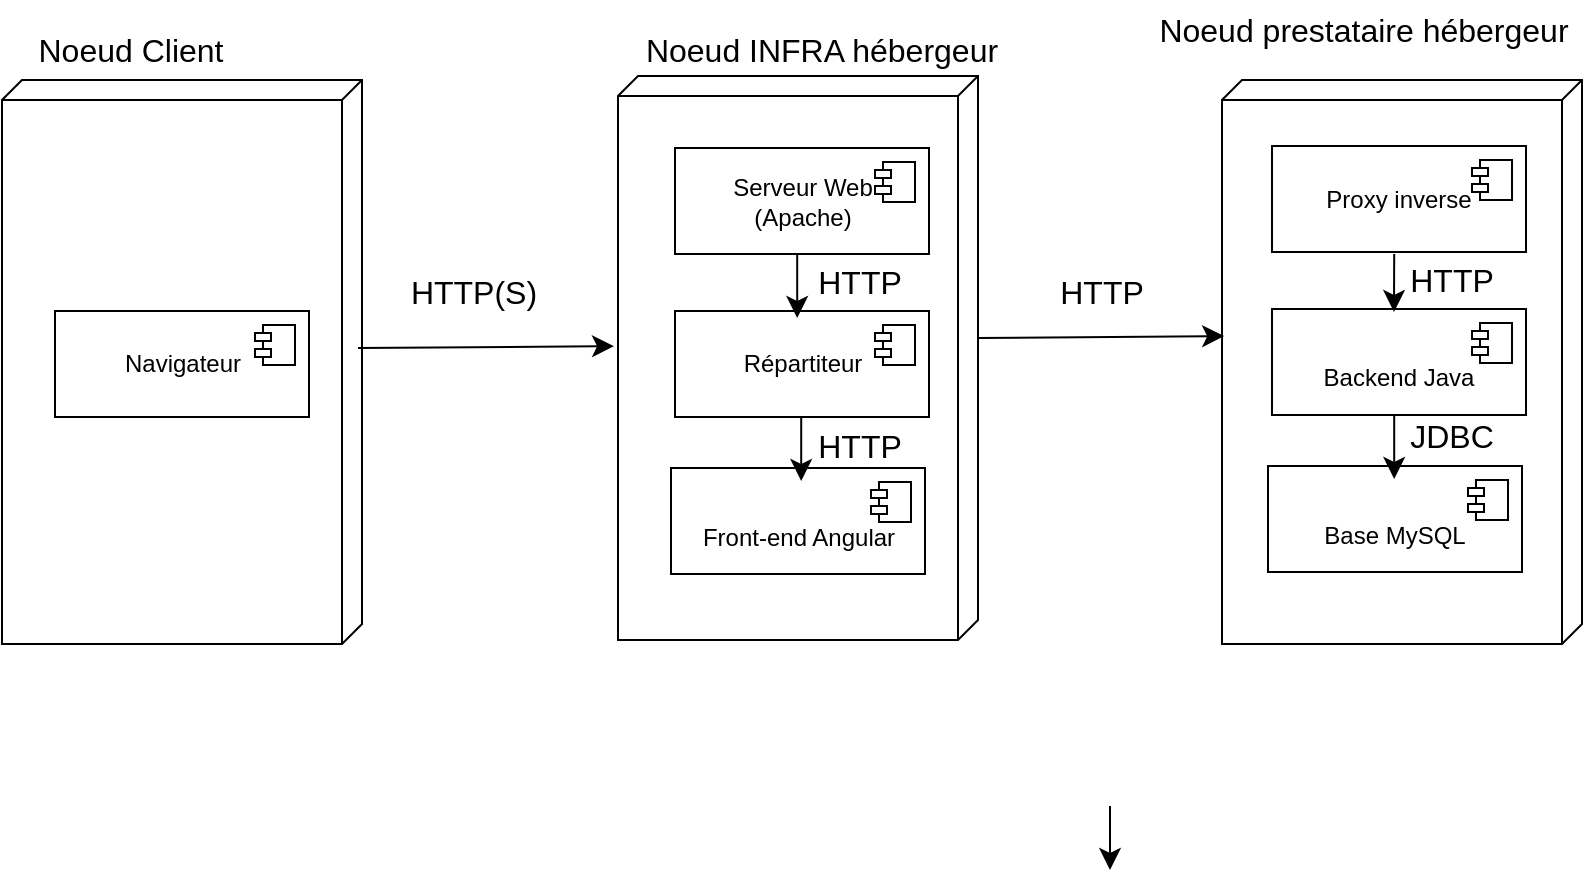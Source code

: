 <mxfile version="24.2.0" type="github">
  <diagram name="Page-1" id="N4mEMtXLYdBfV7IbO4S7">
    <mxGraphModel dx="2101" dy="372" grid="0" gridSize="10" guides="1" tooltips="1" connect="1" arrows="1" fold="1" page="0" pageScale="1" pageWidth="827" pageHeight="1169" math="0" shadow="0">
      <root>
        <mxCell id="0" />
        <mxCell id="1" parent="0" />
        <mxCell id="u5yYqlRjoaRle61JDtWY-1" value="" style="verticalAlign=top;align=left;spacingTop=8;spacingLeft=2;spacingRight=12;shape=cube;size=10;direction=south;fontStyle=4;html=1;whiteSpace=wrap;" vertex="1" parent="1">
          <mxGeometry x="-503" y="423" width="180" height="282" as="geometry" />
        </mxCell>
        <mxCell id="u5yYqlRjoaRle61JDtWY-2" value="&lt;div&gt;Serveur Web&lt;/div&gt;&lt;div&gt;(Apache)&lt;br&gt;&lt;/div&gt;" style="html=1;dropTarget=0;whiteSpace=wrap;" vertex="1" parent="1">
          <mxGeometry x="-474.5" y="459" width="127" height="53" as="geometry" />
        </mxCell>
        <mxCell id="u5yYqlRjoaRle61JDtWY-3" value="" style="shape=module;jettyWidth=8;jettyHeight=4;" vertex="1" parent="u5yYqlRjoaRle61JDtWY-2">
          <mxGeometry x="1" width="20" height="20" relative="1" as="geometry">
            <mxPoint x="-27" y="7" as="offset" />
          </mxGeometry>
        </mxCell>
        <mxCell id="u5yYqlRjoaRle61JDtWY-4" style="edgeStyle=none;curved=1;rounded=0;orthogonalLoop=1;jettySize=auto;html=1;exitX=0.5;exitY=1;exitDx=0;exitDy=0;fontSize=12;startSize=8;endSize=8;" edge="1" parent="1" source="u5yYqlRjoaRle61JDtWY-2" target="u5yYqlRjoaRle61JDtWY-2">
          <mxGeometry relative="1" as="geometry" />
        </mxCell>
        <mxCell id="u5yYqlRjoaRle61JDtWY-7" value="Répartiteur" style="html=1;dropTarget=0;whiteSpace=wrap;" vertex="1" parent="1">
          <mxGeometry x="-474.5" y="540.5" width="127" height="53" as="geometry" />
        </mxCell>
        <mxCell id="u5yYqlRjoaRle61JDtWY-8" value="" style="shape=module;jettyWidth=8;jettyHeight=4;" vertex="1" parent="u5yYqlRjoaRle61JDtWY-7">
          <mxGeometry x="1" width="20" height="20" relative="1" as="geometry">
            <mxPoint x="-27" y="7" as="offset" />
          </mxGeometry>
        </mxCell>
        <mxCell id="u5yYqlRjoaRle61JDtWY-9" value="&lt;div&gt;&lt;br&gt;&lt;/div&gt;&lt;div&gt;Front-end Angular&lt;/div&gt;" style="html=1;dropTarget=0;whiteSpace=wrap;" vertex="1" parent="1">
          <mxGeometry x="-476.5" y="619" width="127" height="53" as="geometry" />
        </mxCell>
        <mxCell id="u5yYqlRjoaRle61JDtWY-10" value="" style="shape=module;jettyWidth=8;jettyHeight=4;" vertex="1" parent="u5yYqlRjoaRle61JDtWY-9">
          <mxGeometry x="1" width="20" height="20" relative="1" as="geometry">
            <mxPoint x="-27" y="7" as="offset" />
          </mxGeometry>
        </mxCell>
        <mxCell id="u5yYqlRjoaRle61JDtWY-11" value="" style="verticalAlign=top;align=left;spacingTop=8;spacingLeft=2;spacingRight=12;shape=cube;size=10;direction=south;fontStyle=4;html=1;whiteSpace=wrap;" vertex="1" parent="1">
          <mxGeometry x="-201" y="425" width="180" height="282" as="geometry" />
        </mxCell>
        <mxCell id="u5yYqlRjoaRle61JDtWY-12" value="Proxy inverse" style="html=1;dropTarget=0;whiteSpace=wrap;" vertex="1" parent="1">
          <mxGeometry x="-176" y="458" width="127" height="53" as="geometry" />
        </mxCell>
        <mxCell id="u5yYqlRjoaRle61JDtWY-13" value="" style="shape=module;jettyWidth=8;jettyHeight=4;" vertex="1" parent="u5yYqlRjoaRle61JDtWY-12">
          <mxGeometry x="1" width="20" height="20" relative="1" as="geometry">
            <mxPoint x="-27" y="7" as="offset" />
          </mxGeometry>
        </mxCell>
        <mxCell id="u5yYqlRjoaRle61JDtWY-14" style="edgeStyle=none;curved=1;rounded=0;orthogonalLoop=1;jettySize=auto;html=1;exitX=0.5;exitY=1;exitDx=0;exitDy=0;fontSize=12;startSize=8;endSize=8;" edge="1" parent="1" source="u5yYqlRjoaRle61JDtWY-12" target="u5yYqlRjoaRle61JDtWY-12">
          <mxGeometry relative="1" as="geometry" />
        </mxCell>
        <mxCell id="u5yYqlRjoaRle61JDtWY-15" value="&lt;br&gt;&lt;div&gt;Backend Java&lt;/div&gt;" style="html=1;dropTarget=0;whiteSpace=wrap;" vertex="1" parent="1">
          <mxGeometry x="-176" y="539.5" width="127" height="53" as="geometry" />
        </mxCell>
        <mxCell id="u5yYqlRjoaRle61JDtWY-16" value="" style="shape=module;jettyWidth=8;jettyHeight=4;" vertex="1" parent="u5yYqlRjoaRle61JDtWY-15">
          <mxGeometry x="1" width="20" height="20" relative="1" as="geometry">
            <mxPoint x="-27" y="7" as="offset" />
          </mxGeometry>
        </mxCell>
        <mxCell id="u5yYqlRjoaRle61JDtWY-17" value="&lt;div&gt;&lt;br&gt;&lt;/div&gt;&lt;div&gt;Base MySQL&lt;/div&gt;" style="html=1;dropTarget=0;whiteSpace=wrap;" vertex="1" parent="1">
          <mxGeometry x="-178" y="618" width="127" height="53" as="geometry" />
        </mxCell>
        <mxCell id="u5yYqlRjoaRle61JDtWY-18" value="" style="shape=module;jettyWidth=8;jettyHeight=4;" vertex="1" parent="u5yYqlRjoaRle61JDtWY-17">
          <mxGeometry x="1" width="20" height="20" relative="1" as="geometry">
            <mxPoint x="-27" y="7" as="offset" />
          </mxGeometry>
        </mxCell>
        <mxCell id="u5yYqlRjoaRle61JDtWY-19" value="" style="verticalAlign=top;align=left;spacingTop=8;spacingLeft=2;spacingRight=12;shape=cube;size=10;direction=south;fontStyle=4;html=1;whiteSpace=wrap;" vertex="1" parent="1">
          <mxGeometry x="-811" y="425" width="180" height="282" as="geometry" />
        </mxCell>
        <mxCell id="u5yYqlRjoaRle61JDtWY-22" style="edgeStyle=none;curved=1;rounded=0;orthogonalLoop=1;jettySize=auto;html=1;exitX=0.5;exitY=1;exitDx=0;exitDy=0;fontSize=12;startSize=8;endSize=8;" edge="1" parent="1">
          <mxGeometry relative="1" as="geometry">
            <mxPoint x="-721" y="512" as="sourcePoint" />
            <mxPoint x="-721" y="512" as="targetPoint" />
          </mxGeometry>
        </mxCell>
        <mxCell id="u5yYqlRjoaRle61JDtWY-23" value="Navigateur" style="html=1;dropTarget=0;whiteSpace=wrap;" vertex="1" parent="1">
          <mxGeometry x="-784.5" y="540.5" width="127" height="53" as="geometry" />
        </mxCell>
        <mxCell id="u5yYqlRjoaRle61JDtWY-24" value="" style="shape=module;jettyWidth=8;jettyHeight=4;" vertex="1" parent="u5yYqlRjoaRle61JDtWY-23">
          <mxGeometry x="1" width="20" height="20" relative="1" as="geometry">
            <mxPoint x="-27" y="7" as="offset" />
          </mxGeometry>
        </mxCell>
        <mxCell id="u5yYqlRjoaRle61JDtWY-27" value="" style="endArrow=classic;html=1;rounded=0;fontSize=12;startSize=8;endSize=8;curved=1;" edge="1" parent="1">
          <mxGeometry width="50" height="50" relative="1" as="geometry">
            <mxPoint x="-257" y="788" as="sourcePoint" />
            <mxPoint x="-257" y="820" as="targetPoint" />
          </mxGeometry>
        </mxCell>
        <mxCell id="u5yYqlRjoaRle61JDtWY-28" value="" style="endArrow=classic;html=1;rounded=0;fontSize=12;startSize=8;endSize=8;curved=1;entryX=0.479;entryY=1.011;entryDx=0;entryDy=0;entryPerimeter=0;" edge="1" parent="1" target="u5yYqlRjoaRle61JDtWY-1">
          <mxGeometry width="50" height="50" relative="1" as="geometry">
            <mxPoint x="-633" y="559" as="sourcePoint" />
            <mxPoint x="-562" y="559" as="targetPoint" />
          </mxGeometry>
        </mxCell>
        <mxCell id="u5yYqlRjoaRle61JDtWY-29" value="" style="endArrow=classic;html=1;rounded=0;fontSize=12;startSize=8;endSize=8;curved=1;entryX=0.454;entryY=0.994;entryDx=0;entryDy=0;entryPerimeter=0;" edge="1" parent="1" target="u5yYqlRjoaRle61JDtWY-11">
          <mxGeometry width="50" height="50" relative="1" as="geometry">
            <mxPoint x="-323" y="554" as="sourcePoint" />
            <mxPoint x="-252" y="554" as="targetPoint" />
          </mxGeometry>
        </mxCell>
        <mxCell id="u5yYqlRjoaRle61JDtWY-30" value="" style="endArrow=classic;html=1;rounded=0;fontSize=12;startSize=8;endSize=8;curved=1;" edge="1" parent="1">
          <mxGeometry width="50" height="50" relative="1" as="geometry">
            <mxPoint x="-413.4" y="512" as="sourcePoint" />
            <mxPoint x="-413.4" y="544" as="targetPoint" />
          </mxGeometry>
        </mxCell>
        <mxCell id="u5yYqlRjoaRle61JDtWY-31" value="" style="endArrow=classic;html=1;rounded=0;fontSize=12;startSize=8;endSize=8;curved=1;" edge="1" parent="1">
          <mxGeometry width="50" height="50" relative="1" as="geometry">
            <mxPoint x="-411.4" y="593.5" as="sourcePoint" />
            <mxPoint x="-411.4" y="625.5" as="targetPoint" />
          </mxGeometry>
        </mxCell>
        <mxCell id="u5yYqlRjoaRle61JDtWY-32" value="" style="endArrow=classic;html=1;rounded=0;fontSize=12;startSize=8;endSize=8;curved=1;" edge="1" parent="1">
          <mxGeometry width="50" height="50" relative="1" as="geometry">
            <mxPoint x="-114.9" y="512" as="sourcePoint" />
            <mxPoint x="-115" y="541" as="targetPoint" />
          </mxGeometry>
        </mxCell>
        <mxCell id="u5yYqlRjoaRle61JDtWY-33" value="" style="endArrow=classic;html=1;rounded=0;fontSize=12;startSize=8;endSize=8;curved=1;" edge="1" parent="1">
          <mxGeometry width="50" height="50" relative="1" as="geometry">
            <mxPoint x="-114.9" y="592.5" as="sourcePoint" />
            <mxPoint x="-114.9" y="624.5" as="targetPoint" />
          </mxGeometry>
        </mxCell>
        <mxCell id="u5yYqlRjoaRle61JDtWY-34" value="HTTP" style="text;html=1;align=center;verticalAlign=middle;whiteSpace=wrap;rounded=0;fontSize=16;" vertex="1" parent="1">
          <mxGeometry x="-412" y="510.5" width="60" height="30" as="geometry" />
        </mxCell>
        <mxCell id="u5yYqlRjoaRle61JDtWY-35" value="HTTP" style="text;html=1;align=center;verticalAlign=middle;whiteSpace=wrap;rounded=0;fontSize=16;" vertex="1" parent="1">
          <mxGeometry x="-412" y="592.5" width="60" height="30" as="geometry" />
        </mxCell>
        <mxCell id="u5yYqlRjoaRle61JDtWY-36" value="HTTP" style="text;html=1;align=center;verticalAlign=middle;whiteSpace=wrap;rounded=0;fontSize=16;" vertex="1" parent="1">
          <mxGeometry x="-116" y="509.5" width="60" height="30" as="geometry" />
        </mxCell>
        <mxCell id="u5yYqlRjoaRle61JDtWY-37" value="JDBC" style="text;html=1;align=center;verticalAlign=middle;whiteSpace=wrap;rounded=0;fontSize=16;" vertex="1" parent="1">
          <mxGeometry x="-116" y="588" width="60" height="30" as="geometry" />
        </mxCell>
        <mxCell id="u5yYqlRjoaRle61JDtWY-38" value="HTTP(S)" style="text;html=1;align=center;verticalAlign=middle;whiteSpace=wrap;rounded=0;fontSize=16;" vertex="1" parent="1">
          <mxGeometry x="-605" y="516" width="60" height="30" as="geometry" />
        </mxCell>
        <mxCell id="u5yYqlRjoaRle61JDtWY-39" value="HTTP" style="text;html=1;align=center;verticalAlign=middle;whiteSpace=wrap;rounded=0;fontSize=16;" vertex="1" parent="1">
          <mxGeometry x="-291" y="516" width="60" height="30" as="geometry" />
        </mxCell>
        <mxCell id="u5yYqlRjoaRle61JDtWY-40" value="Noeud prestataire hébergeur" style="text;html=1;align=center;verticalAlign=middle;whiteSpace=wrap;rounded=0;fontSize=16;" vertex="1" parent="1">
          <mxGeometry x="-241" y="385" width="222" height="30" as="geometry" />
        </mxCell>
        <mxCell id="u5yYqlRjoaRle61JDtWY-42" value="Noeud Client" style="text;html=1;align=center;verticalAlign=middle;whiteSpace=wrap;rounded=0;fontSize=16;" vertex="1" parent="1">
          <mxGeometry x="-809" y="395" width="125" height="30" as="geometry" />
        </mxCell>
        <mxCell id="u5yYqlRjoaRle61JDtWY-43" value="Noeud INFRA hébergeur" style="text;html=1;align=center;verticalAlign=middle;whiteSpace=wrap;rounded=0;fontSize=16;" vertex="1" parent="1">
          <mxGeometry x="-512" y="395" width="222" height="30" as="geometry" />
        </mxCell>
      </root>
    </mxGraphModel>
  </diagram>
</mxfile>
